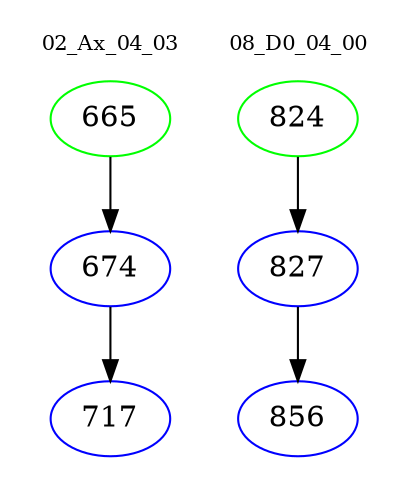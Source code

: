 digraph{
subgraph cluster_0 {
color = white
label = "02_Ax_04_03";
fontsize=10;
T0_665 [label="665", color="green"]
T0_665 -> T0_674 [color="black"]
T0_674 [label="674", color="blue"]
T0_674 -> T0_717 [color="black"]
T0_717 [label="717", color="blue"]
}
subgraph cluster_1 {
color = white
label = "08_D0_04_00";
fontsize=10;
T1_824 [label="824", color="green"]
T1_824 -> T1_827 [color="black"]
T1_827 [label="827", color="blue"]
T1_827 -> T1_856 [color="black"]
T1_856 [label="856", color="blue"]
}
}
